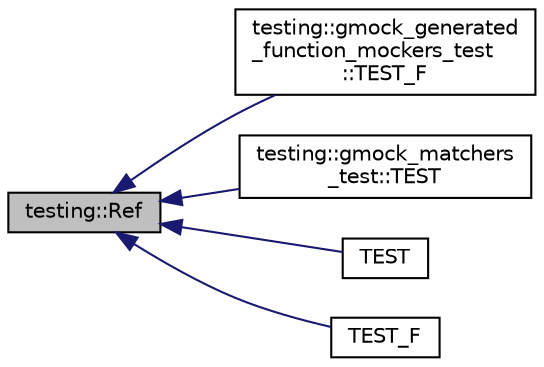 digraph "testing::Ref"
{
  edge [fontname="Helvetica",fontsize="10",labelfontname="Helvetica",labelfontsize="10"];
  node [fontname="Helvetica",fontsize="10",shape=record];
  rankdir="LR";
  Node1286 [label="testing::Ref",height=0.2,width=0.4,color="black", fillcolor="grey75", style="filled", fontcolor="black"];
  Node1286 -> Node1287 [dir="back",color="midnightblue",fontsize="10",style="solid",fontname="Helvetica"];
  Node1287 [label="testing::gmock_generated\l_function_mockers_test\l::TEST_F",height=0.2,width=0.4,color="black", fillcolor="white", style="filled",URL="$dc/d1b/namespacetesting_1_1gmock__generated__function__mockers__test.html#a852587f21316c0341b60b29d44cd61ea"];
  Node1286 -> Node1288 [dir="back",color="midnightblue",fontsize="10",style="solid",fontname="Helvetica"];
  Node1288 [label="testing::gmock_matchers\l_test::TEST",height=0.2,width=0.4,color="black", fillcolor="white", style="filled",URL="$d5/de1/namespacetesting_1_1gmock__matchers__test.html#a937469149aee65efde526091af1e4f78"];
  Node1286 -> Node1289 [dir="back",color="midnightblue",fontsize="10",style="solid",fontname="Helvetica"];
  Node1289 [label="TEST",height=0.2,width=0.4,color="black", fillcolor="white", style="filled",URL="$d8/dce/gmock__link__test_8h.html#a97addba006a789710b9142e173d1f6aa"];
  Node1286 -> Node1290 [dir="back",color="midnightblue",fontsize="10",style="solid",fontname="Helvetica"];
  Node1290 [label="TEST_F",height=0.2,width=0.4,color="black", fillcolor="white", style="filled",URL="$db/d29/gmock__output__test___8cc.html#a0e3e9858cc7be4771edbe0f346f304f4"];
}
